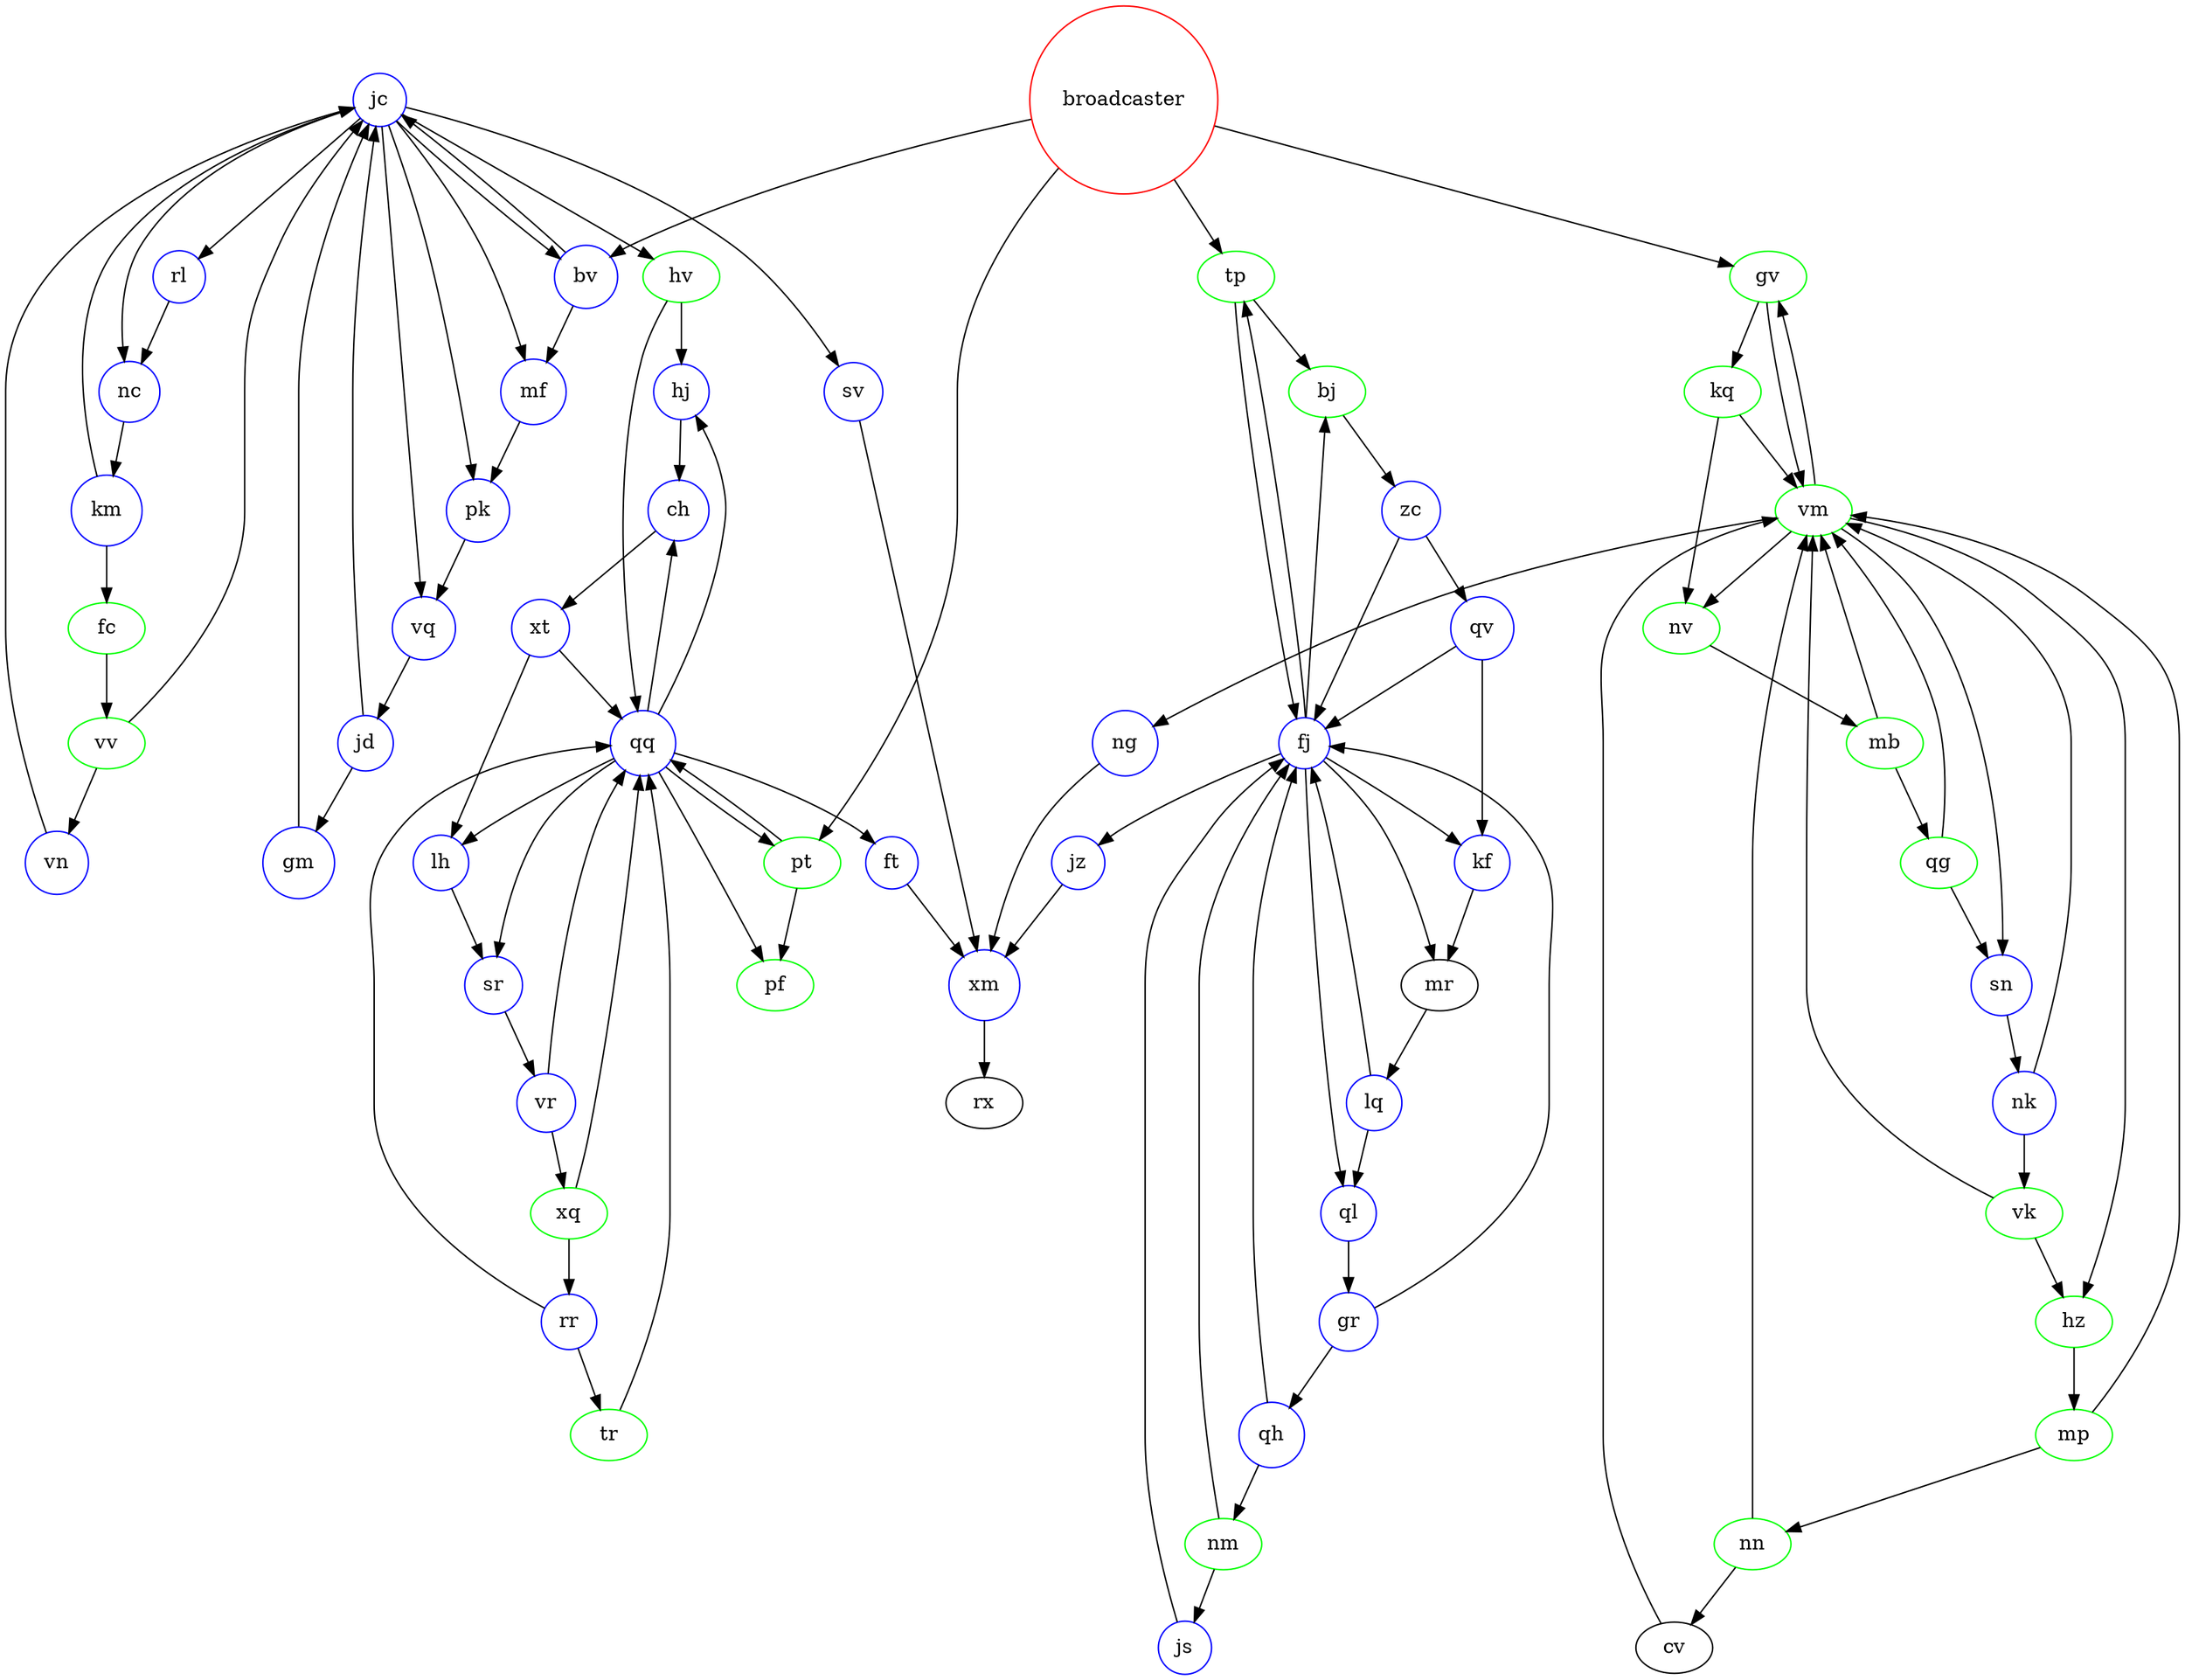 digraph G {
    jc [shape=circle, color=blue]; // Type "&" avec couleur bleue
    bj [shape=ellipse, color=green]; // Type "%" avec couleur verte
    km [shape=circle, color=blue];
    vr [shape=circle, color=blue];
    ft [shape=circle, color=blue];
    jz [shape=circle, color=blue];
    fj [shape=circle, color=blue];
    pt [shape=ellipse, color=green];
    zc [shape=circle, color=blue];
    sr [shape=circle, color=blue];
    tr [shape=ellipse, color=green];
    lq [shape=circle, color=blue];
    qv [shape=circle, color=blue];
    sn [shape=circle, color=blue];
    jd [shape=circle, color=blue];
    tp [shape=ellipse, color=green];
    mp [shape=ellipse, color=green];
    broadcaster [shape=circle, color=red]; // Type "broadcaster" avec couleur rouge
    qh [shape=circle, color=blue];
    gv [shape=ellipse, color=green];
    xt [shape=circle, color=blue];
    nm [shape=ellipse, color=green];
    hj [shape=circle, color=blue];
    mb [shape=ellipse, color=green];
    gr [shape=circle, color=blue];
    js [shape=circle, color=blue];
    rl [shape=circle, color=blue];
    qq [shape=circle, color=blue];
    bv [shape=circle, color=blue];
    nv [shape=ellipse, color=green];
    xm [shape=circle, color=blue];
    nc [shape=circle, color=blue];
    sv [shape=circle, color=blue];
    ql [shape=circle, color=blue];
    vn [shape=circle, color=blue];
    hv [shape=ellipse, color=green];
    vm [shape=ellipse, color=green];
    rr [shape=circle, color=blue];
    vv [shape=ellipse, color=green];
    ng [shape=circle, color=blue];
    nn [shape=ellipse, color=green];
    ch [shape=circle, color=blue];
    fc [shape=ellipse, color=green];
    pf [shape=ellipse, color=green];
    pk [shape=circle, color=blue];
    vq [shape=circle, color=blue];
    kf [shape=circle, color=blue];
    mf [shape=circle, color=blue];
    qg [shape=ellipse, color=green];
    nk [shape=circle, color=blue];
    hz [shape=ellipse, color=green];
    kq [shape=ellipse, color=green];
    lh [shape=circle, color=blue];
    gm [shape=circle, color=blue];
    vk [shape=ellipse, color=green];
    xq [shape=ellipse, color=green];

    jc -> vq;
    jc -> mf;
    jc -> bv;
    jc -> pk;
    jc -> nc;
    jc -> sv;
    jc -> rl;
    bj -> zc;
    km -> jc;
    km -> fc;
    vr -> xq;
    vr -> qq;
    ft -> xm;
    jz -> xm;
    fj -> jz;
    fj -> bj;
    fj -> mr;
    fj -> tp;
    fj -> ql;
    fj -> kf;
    pt -> qq;
    pt -> pf;
    zc -> qv;
    zc -> fj;
    sr -> vr;
    tr -> qq;
    lq -> fj;
    lq -> ql;
    qv -> kf;
    qv -> fj;
    sn -> nk;
    jd -> jc;
    jd -> gm;
    tp -> bj;
    tp -> fj;
    mp -> vm;
    mp -> nn;
    broadcaster -> pt;
    broadcaster -> tp;
    broadcaster -> gv;
    broadcaster -> bv;
    qh -> fj;
    qh -> nm;
    gv -> vm;
    gv -> kq;
    xt -> qq;
    xt -> lh;
    nm -> fj;
    nm -> js;
    hj -> ch;
    mb -> vm;
    mb -> qg;
    gr -> fj;
    gr -> qh;
    js -> fj;
    rl -> nc;
    qq -> sr;
    qq -> pt;
    qq -> ch;
    qq -> lh;
    qq -> hj;
    qq -> pf;
    qq -> ft;
    bv -> jc;
    bv -> mf;
    nv -> mb;
    xm -> rx;
    nc -> km;
    sv -> xm;
    ql -> gr;
    vn -> jc;
    hv -> qq;
    hv -> hj;
    vm -> ng;
    vm -> hz;
    vm -> sn;
    vm -> gv;
    vm -> nv;
    rr -> qq;
    rr -> tr;
    vv -> jc;
    vv -> vn;
    ng -> xm;
    nn -> cv;
    nn -> vm;
    ch -> xt;
    mr -> lq;
    cv -> vm;
    fc -> vv;
    jc -> hv;
    pk -> vq;
    vq -> jd;
    kf -> mr;
    mf -> pk;
    qg -> vm;
    qg -> sn;
    nk -> vk;
    nk -> vm;
    hz -> mp;
    kq -> vm;
    kq -> nv;
    lh -> sr;
    gm -> jc;
    vk -> vm;
    vk -> hz;
    xq -> qq;
    xq -> rr;
}
